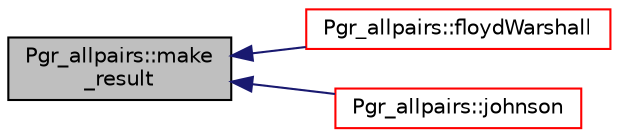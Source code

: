 digraph "Pgr_allpairs::make_result"
{
  edge [fontname="Helvetica",fontsize="10",labelfontname="Helvetica",labelfontsize="10"];
  node [fontname="Helvetica",fontsize="10",shape=record];
  rankdir="LR";
  Node1 [label="Pgr_allpairs::make\l_result",height=0.2,width=0.4,color="black", fillcolor="grey75", style="filled", fontcolor="black"];
  Node1 -> Node2 [dir="back",color="midnightblue",fontsize="10",style="solid",fontname="Helvetica"];
  Node2 [label="Pgr_allpairs::floydWarshall",height=0.2,width=0.4,color="red", fillcolor="white", style="filled",URL="$classPgr__allpairs.html#a318e417ba9ba05931990de83d7ee6176"];
  Node1 -> Node3 [dir="back",color="midnightblue",fontsize="10",style="solid",fontname="Helvetica"];
  Node3 [label="Pgr_allpairs::johnson",height=0.2,width=0.4,color="red", fillcolor="white", style="filled",URL="$classPgr__allpairs.html#abbf7d46c07a89b9568dd266b97cc4781"];
}
